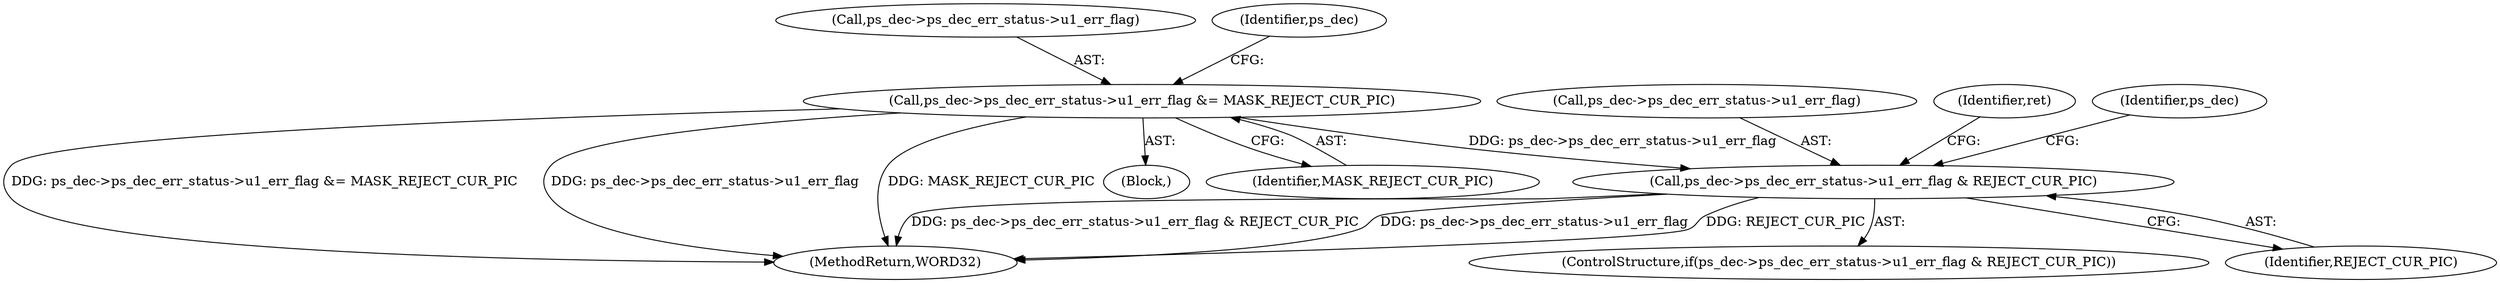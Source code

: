 digraph "0_Android_494561291a503840f385fbcd11d9bc5f4dc502b8_2@pointer" {
"1001255" [label="(Call,ps_dec->ps_dec_err_status->u1_err_flag & REJECT_CUR_PIC)"];
"1000883" [label="(Call,ps_dec->ps_dec_err_status->u1_err_flag &= MASK_REJECT_CUR_PIC)"];
"1000160" [label="(Block,)"];
"1000883" [label="(Call,ps_dec->ps_dec_err_status->u1_err_flag &= MASK_REJECT_CUR_PIC)"];
"1000889" [label="(Identifier,MASK_REJECT_CUR_PIC)"];
"1001254" [label="(ControlStructure,if(ps_dec->ps_dec_err_status->u1_err_flag & REJECT_CUR_PIC))"];
"1001255" [label="(Call,ps_dec->ps_dec_err_status->u1_err_flag & REJECT_CUR_PIC)"];
"1001256" [label="(Call,ps_dec->ps_dec_err_status->u1_err_flag)"];
"1001269" [label="(Identifier,ret)"];
"1001261" [label="(Identifier,REJECT_CUR_PIC)"];
"1000884" [label="(Call,ps_dec->ps_dec_err_status->u1_err_flag)"];
"1000893" [label="(Identifier,ps_dec)"];
"1001264" [label="(Identifier,ps_dec)"];
"1002619" [label="(MethodReturn,WORD32)"];
"1001255" -> "1001254"  [label="AST: "];
"1001255" -> "1001261"  [label="CFG: "];
"1001256" -> "1001255"  [label="AST: "];
"1001261" -> "1001255"  [label="AST: "];
"1001264" -> "1001255"  [label="CFG: "];
"1001269" -> "1001255"  [label="CFG: "];
"1001255" -> "1002619"  [label="DDG: ps_dec->ps_dec_err_status->u1_err_flag & REJECT_CUR_PIC"];
"1001255" -> "1002619"  [label="DDG: ps_dec->ps_dec_err_status->u1_err_flag"];
"1001255" -> "1002619"  [label="DDG: REJECT_CUR_PIC"];
"1000883" -> "1001255"  [label="DDG: ps_dec->ps_dec_err_status->u1_err_flag"];
"1000883" -> "1000160"  [label="AST: "];
"1000883" -> "1000889"  [label="CFG: "];
"1000884" -> "1000883"  [label="AST: "];
"1000889" -> "1000883"  [label="AST: "];
"1000893" -> "1000883"  [label="CFG: "];
"1000883" -> "1002619"  [label="DDG: ps_dec->ps_dec_err_status->u1_err_flag &= MASK_REJECT_CUR_PIC"];
"1000883" -> "1002619"  [label="DDG: ps_dec->ps_dec_err_status->u1_err_flag"];
"1000883" -> "1002619"  [label="DDG: MASK_REJECT_CUR_PIC"];
}
